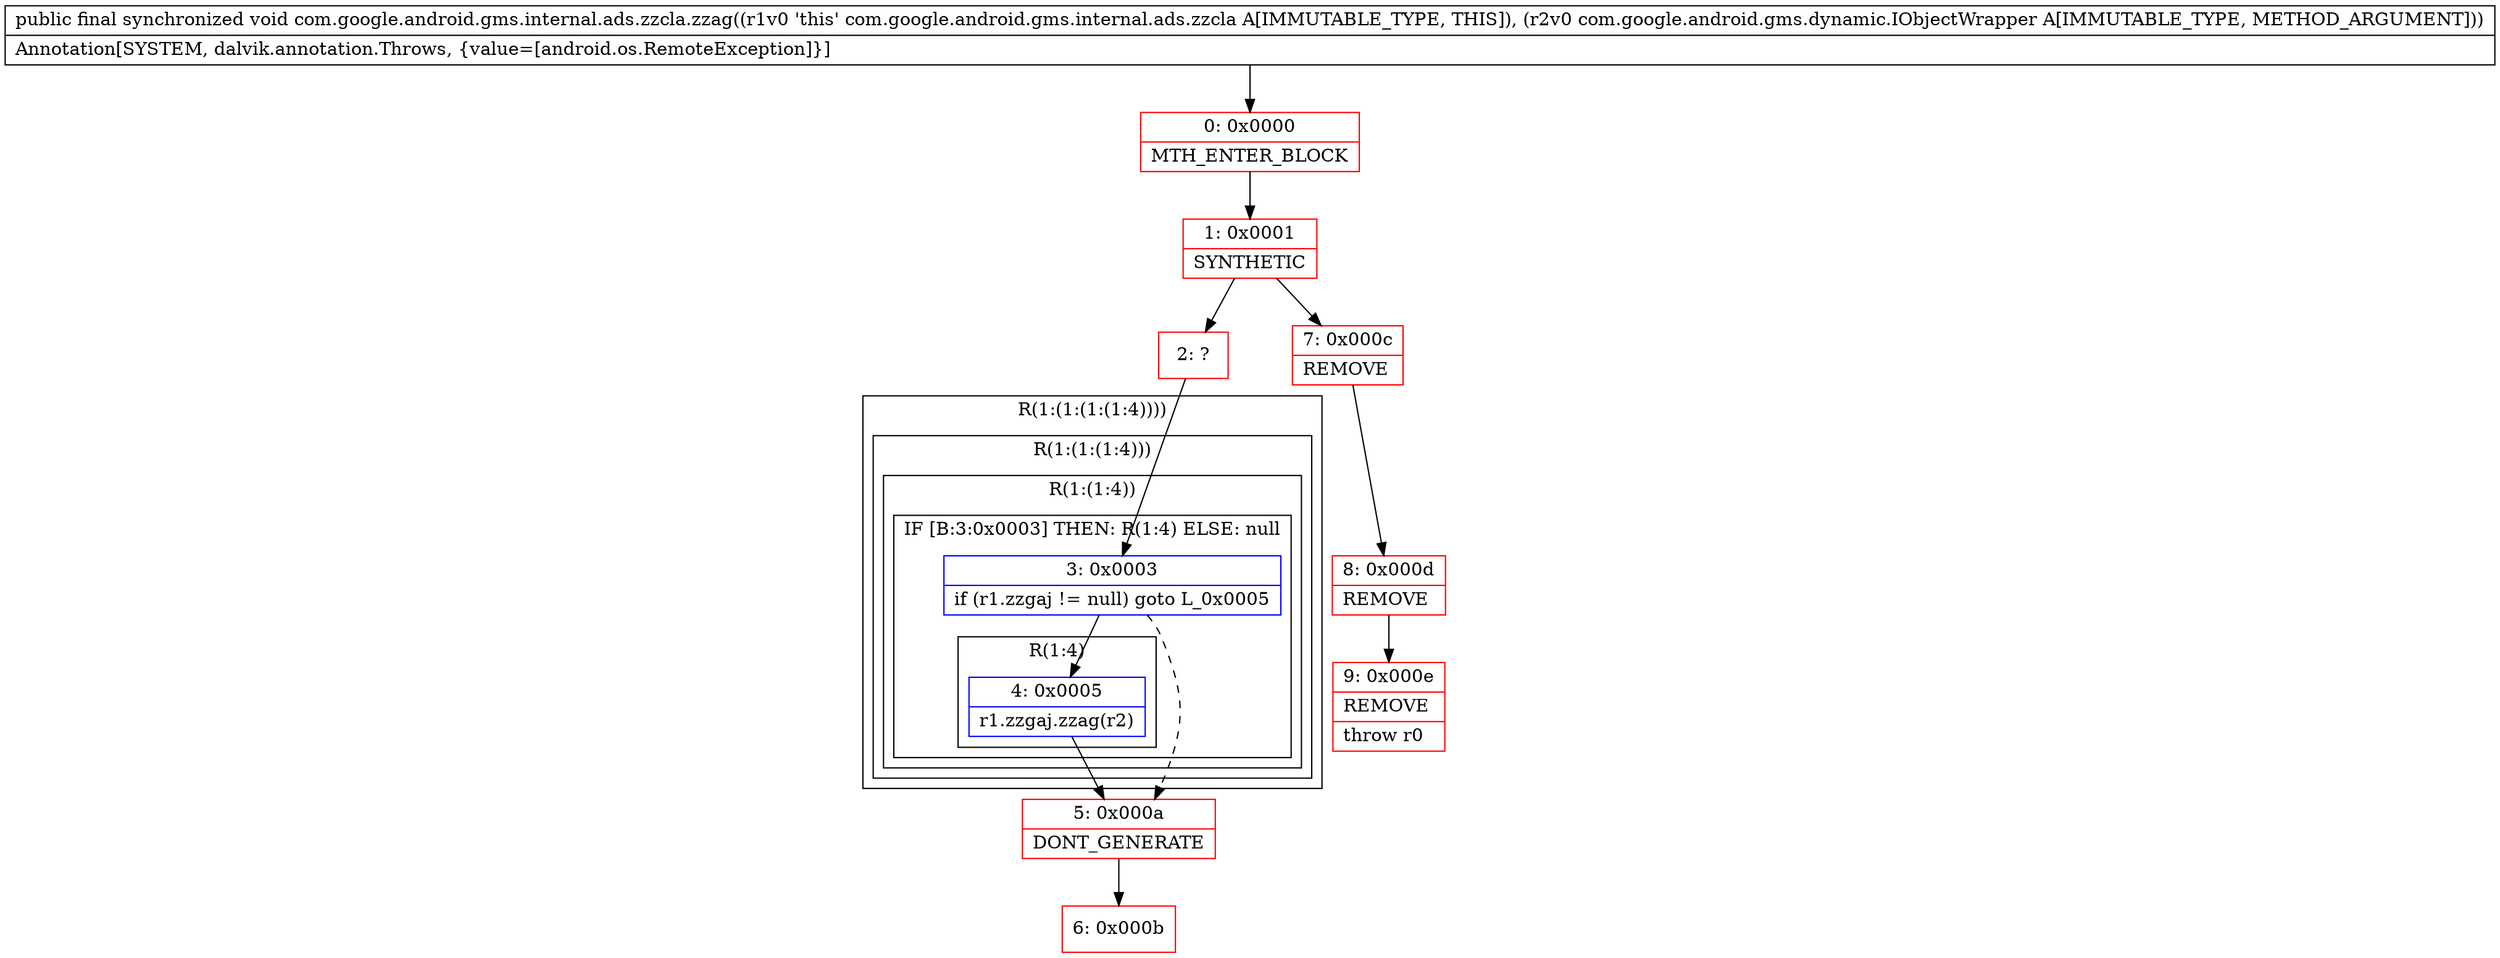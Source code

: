 digraph "CFG forcom.google.android.gms.internal.ads.zzcla.zzag(Lcom\/google\/android\/gms\/dynamic\/IObjectWrapper;)V" {
subgraph cluster_Region_2099798145 {
label = "R(1:(1:(1:(1:4))))";
node [shape=record,color=blue];
subgraph cluster_Region_1039737452 {
label = "R(1:(1:(1:4)))";
node [shape=record,color=blue];
subgraph cluster_Region_163799285 {
label = "R(1:(1:4))";
node [shape=record,color=blue];
subgraph cluster_IfRegion_54224455 {
label = "IF [B:3:0x0003] THEN: R(1:4) ELSE: null";
node [shape=record,color=blue];
Node_3 [shape=record,label="{3\:\ 0x0003|if (r1.zzgaj != null) goto L_0x0005\l}"];
subgraph cluster_Region_1026106057 {
label = "R(1:4)";
node [shape=record,color=blue];
Node_4 [shape=record,label="{4\:\ 0x0005|r1.zzgaj.zzag(r2)\l}"];
}
}
}
}
}
Node_0 [shape=record,color=red,label="{0\:\ 0x0000|MTH_ENTER_BLOCK\l}"];
Node_1 [shape=record,color=red,label="{1\:\ 0x0001|SYNTHETIC\l}"];
Node_2 [shape=record,color=red,label="{2\:\ ?}"];
Node_5 [shape=record,color=red,label="{5\:\ 0x000a|DONT_GENERATE\l}"];
Node_6 [shape=record,color=red,label="{6\:\ 0x000b}"];
Node_7 [shape=record,color=red,label="{7\:\ 0x000c|REMOVE\l}"];
Node_8 [shape=record,color=red,label="{8\:\ 0x000d|REMOVE\l}"];
Node_9 [shape=record,color=red,label="{9\:\ 0x000e|REMOVE\l|throw r0\l}"];
MethodNode[shape=record,label="{public final synchronized void com.google.android.gms.internal.ads.zzcla.zzag((r1v0 'this' com.google.android.gms.internal.ads.zzcla A[IMMUTABLE_TYPE, THIS]), (r2v0 com.google.android.gms.dynamic.IObjectWrapper A[IMMUTABLE_TYPE, METHOD_ARGUMENT]))  | Annotation[SYSTEM, dalvik.annotation.Throws, \{value=[android.os.RemoteException]\}]\l}"];
MethodNode -> Node_0;
Node_3 -> Node_4;
Node_3 -> Node_5[style=dashed];
Node_4 -> Node_5;
Node_0 -> Node_1;
Node_1 -> Node_2;
Node_1 -> Node_7;
Node_2 -> Node_3;
Node_5 -> Node_6;
Node_7 -> Node_8;
Node_8 -> Node_9;
}

